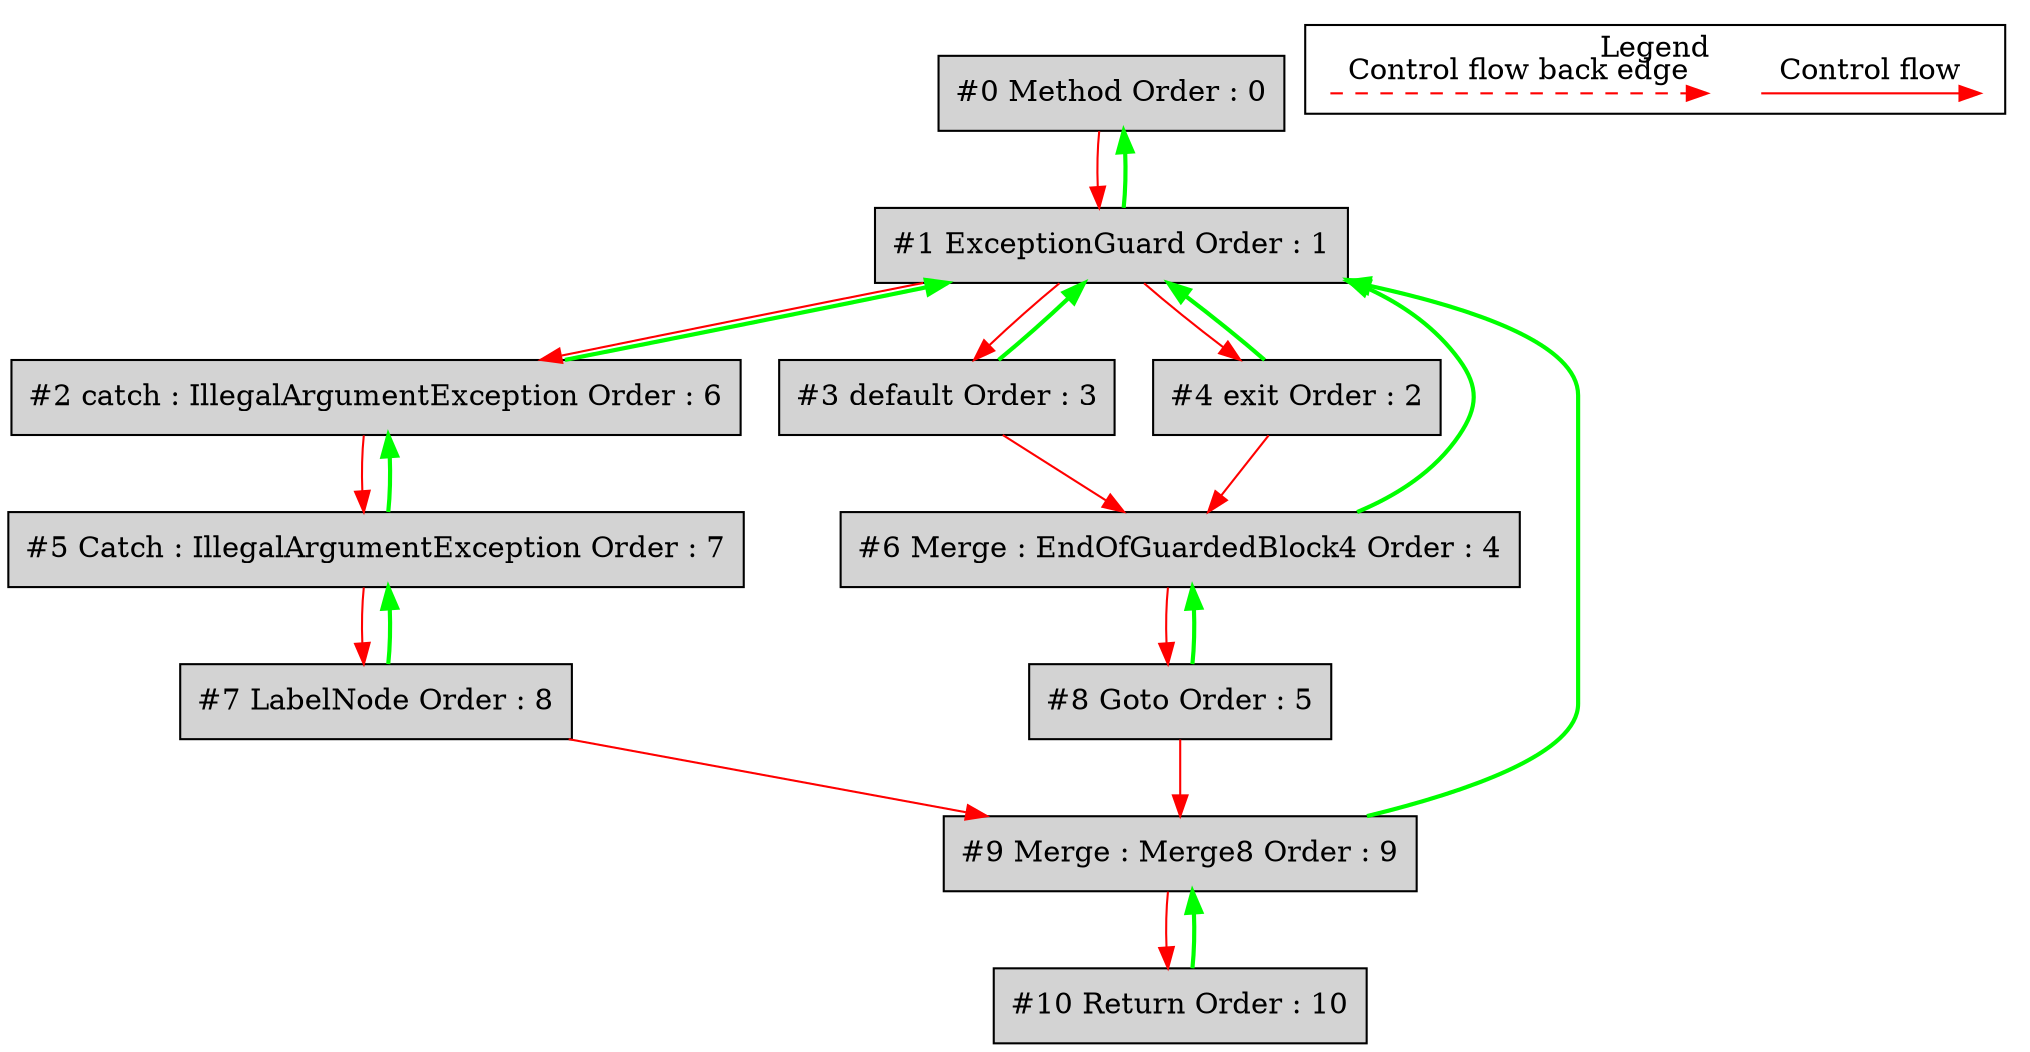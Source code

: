 digraph debugoutput {
 ordering="in";
 node0[label="#0 Method Order : 0",shape=box, fillcolor=lightgrey, style=filled];
 node1[label="#1 ExceptionGuard Order : 1",shape=box, fillcolor=lightgrey, style=filled];
 node1 -> node0[dir="forward" color="green" penwidth="2"];
 node0 -> node1[labeldistance=2, color=red, fontcolor=red];
 node2[label="#2 catch : IllegalArgumentException Order : 6",shape=box, fillcolor=lightgrey, style=filled];
 node2 -> node1[dir="forward" color="green" penwidth="2"];
 node1 -> node2[labeldistance=2, color=red, fontcolor=red];
 node3[label="#3 default Order : 3",shape=box, fillcolor=lightgrey, style=filled];
 node3 -> node1[dir="forward" color="green" penwidth="2"];
 node1 -> node3[labeldistance=2, color=red, fontcolor=red];
 node4[label="#4 exit Order : 2",shape=box, fillcolor=lightgrey, style=filled];
 node4 -> node1[dir="forward" color="green" penwidth="2"];
 node1 -> node4[labeldistance=2, color=red, fontcolor=red];
 node5[label="#5 Catch : IllegalArgumentException Order : 7",shape=box, fillcolor=lightgrey, style=filled];
 node5 -> node2[dir="forward" color="green" penwidth="2"];
 node2 -> node5[labeldistance=2, color=red, fontcolor=red];
 node6[label="#6 Merge : EndOfGuardedBlock4 Order : 4",shape=box, fillcolor=lightgrey, style=filled];
 node6 -> node1[dir="forward" color="green" penwidth="2"];
 node3 -> node6[labeldistance=2, color=red, fontcolor=red];
 node4 -> node6[labeldistance=2, color=red, fontcolor=red];
 node7[label="#7 LabelNode Order : 8",shape=box, fillcolor=lightgrey, style=filled];
 node7 -> node5[dir="forward" color="green" penwidth="2"];
 node5 -> node7[labeldistance=2, color=red, fontcolor=red];
 node8[label="#8 Goto Order : 5",shape=box, fillcolor=lightgrey, style=filled];
 node8 -> node6[dir="forward" color="green" penwidth="2"];
 node6 -> node8[labeldistance=2, color=red, fontcolor=red];
 node9[label="#9 Merge : Merge8 Order : 9",shape=box, fillcolor=lightgrey, style=filled];
 node9 -> node1[dir="forward" color="green" penwidth="2"];
 node8 -> node9[labeldistance=2, color=red, fontcolor=red];
 node7 -> node9[labeldistance=2, color=red, fontcolor=red];
 node10[label="#10 Return Order : 10",shape=box, fillcolor=lightgrey, style=filled];
 node10 -> node9[dir="forward" color="green" penwidth="2"];
 node9 -> node10[labeldistance=2, color=red, fontcolor=red];
 subgraph cluster_000 {
  label = "Legend";
  node [shape=point]
  {
   rank=same;
   c0 [style = invis];
   c1 [style = invis];
   c2 [style = invis];
   c3 [style = invis];
  }
  c0 -> c1 [label="Control flow", style=solid, color=red]
  c2 -> c3 [label="Control flow back edge", style=dashed, color=red]
 }

}
